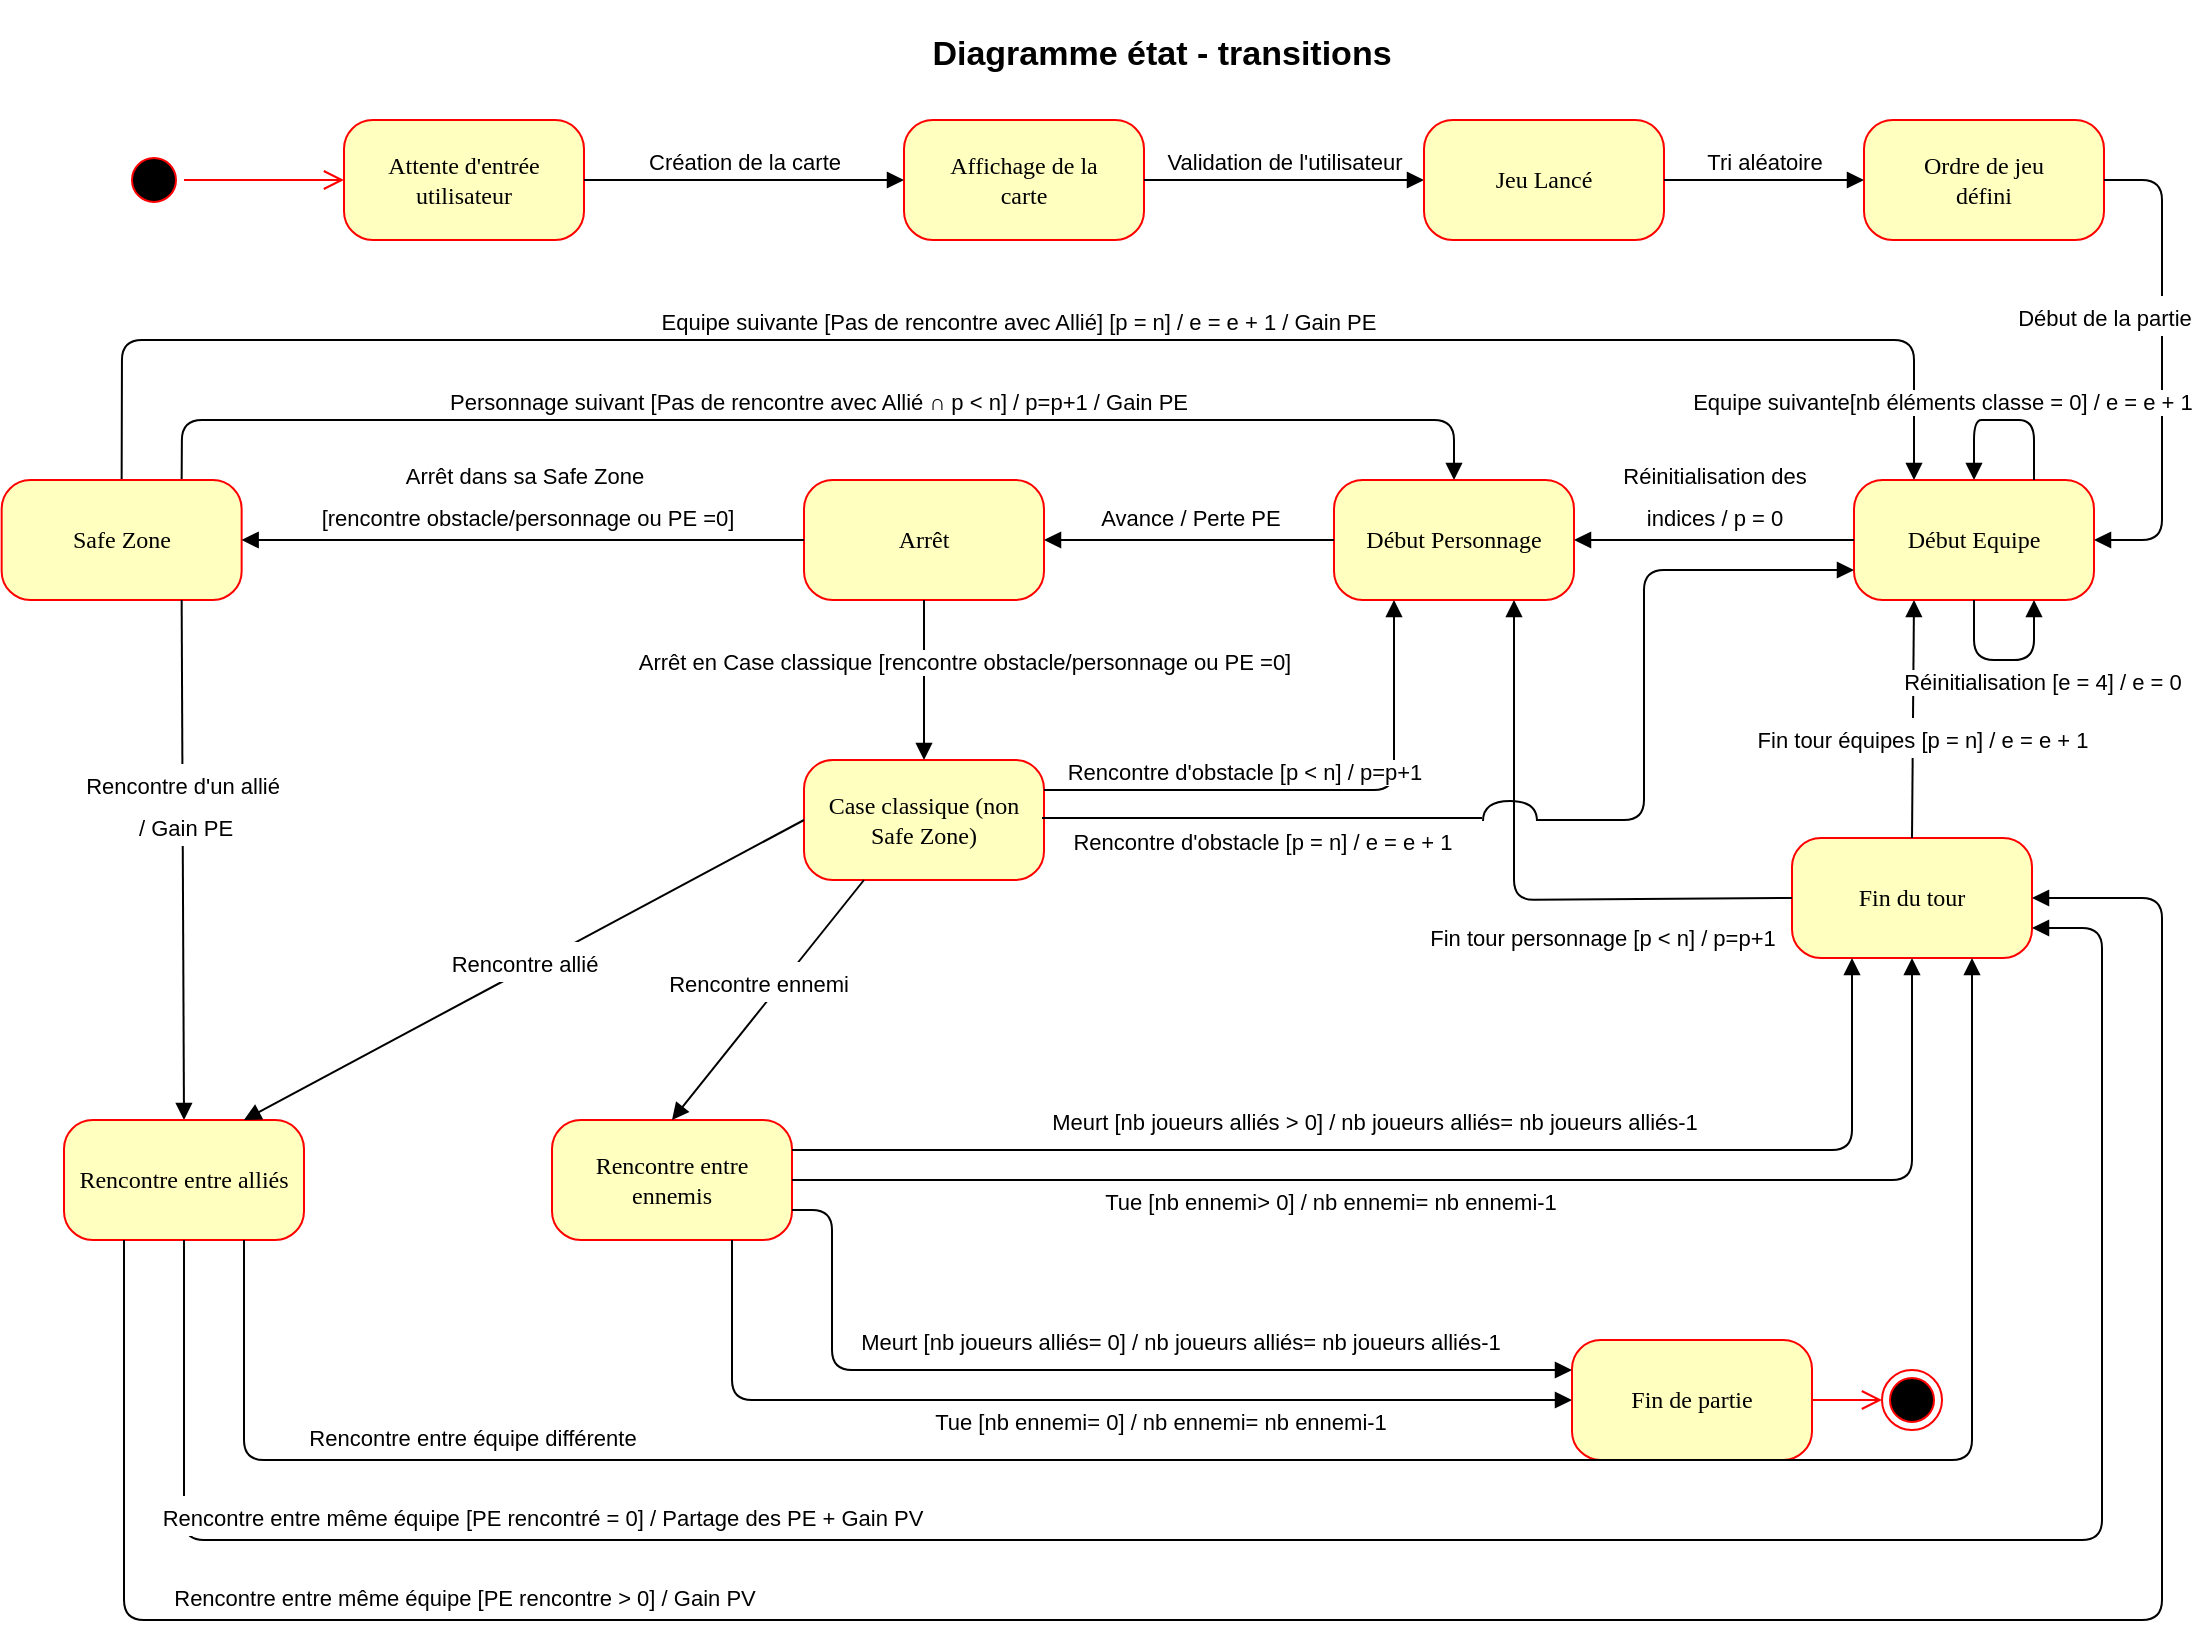 <mxfile version="12.1.0" type="device" pages="1"><diagram name="Page-1" id="58cdce13-f638-feb5-8d6f-7d28b1aa9fa0"><mxGraphModel dx="2048" dy="1078" grid="1" gridSize="10" guides="1" tooltips="1" connect="1" arrows="1" fold="1" page="1" pageScale="1" pageWidth="1100" pageHeight="850" background="#ffffff" math="0" shadow="0"><root><mxCell id="0"/><mxCell id="1" parent="0"/><mxCell id="382b91b5511bd0f7-1" value="" style="ellipse;html=1;shape=startState;fillColor=#000000;strokeColor=#ff0000;rounded=1;shadow=0;comic=0;labelBackgroundColor=none;fontFamily=Verdana;fontSize=12;fontColor=#000000;align=center;direction=south;" parent="1" vertex="1"><mxGeometry x="61" y="95" width="30" height="30" as="geometry"/></mxCell><mxCell id="382b91b5511bd0f7-6" value="Attente d'entrée utilisateur" style="rounded=1;whiteSpace=wrap;html=1;arcSize=24;fillColor=#ffffc0;strokeColor=#ff0000;shadow=0;comic=0;labelBackgroundColor=none;fontFamily=Verdana;fontSize=12;fontColor=#000000;align=center;" parent="1" vertex="1"><mxGeometry x="171" y="80" width="120" height="60" as="geometry"/></mxCell><mxCell id="382b91b5511bd0f7-9" value="&lt;div&gt;Affichage de la&lt;/div&gt;&lt;div&gt;carte&lt;br&gt;&lt;/div&gt;" style="rounded=1;whiteSpace=wrap;html=1;arcSize=24;fillColor=#ffffc0;strokeColor=#ff0000;shadow=0;comic=0;labelBackgroundColor=none;fontFamily=Verdana;fontSize=12;fontColor=#000000;align=center;" parent="1" vertex="1"><mxGeometry x="451" y="80" width="120" height="60" as="geometry"/></mxCell><mxCell id="382b91b5511bd0f7-10" value="Case classique (non Safe Zone)" style="rounded=1;whiteSpace=wrap;html=1;arcSize=24;fillColor=#ffffc0;strokeColor=#ff0000;shadow=0;comic=0;labelBackgroundColor=none;fontFamily=Verdana;fontSize=12;fontColor=#000000;align=center;" parent="1" vertex="1"><mxGeometry x="401" y="400" width="120" height="60" as="geometry"/></mxCell><mxCell id="2a3bc250acf0617d-9" style="edgeStyle=orthogonalEdgeStyle;html=1;labelBackgroundColor=none;endArrow=open;endSize=8;strokeColor=#ff0000;fontFamily=Verdana;fontSize=12;align=left;" parent="1" source="382b91b5511bd0f7-1" target="382b91b5511bd0f7-6" edge="1"><mxGeometry relative="1" as="geometry"/></mxCell><mxCell id="XSdmtjCTGofV4WeXrLUy-1" value="Validation de l'utilisateur" style="html=1;verticalAlign=bottom;endArrow=block;entryX=0;entryY=0.5;entryDx=0;entryDy=0;exitX=1;exitY=0.5;exitDx=0;exitDy=0;" parent="1" source="382b91b5511bd0f7-9" target="XSdmtjCTGofV4WeXrLUy-7" edge="1"><mxGeometry width="80" relative="1" as="geometry"><mxPoint x="871" y="110" as="sourcePoint"/><mxPoint x="951" y="110" as="targetPoint"/></mxGeometry></mxCell><mxCell id="XSdmtjCTGofV4WeXrLUy-3" value="&lt;div&gt;Création de la carte&lt;/div&gt;" style="html=1;verticalAlign=bottom;endArrow=block;entryX=0;entryY=0.5;entryDx=0;entryDy=0;exitX=1;exitY=0.5;exitDx=0;exitDy=0;" parent="1" source="382b91b5511bd0f7-6" target="382b91b5511bd0f7-9" edge="1"><mxGeometry width="80" relative="1" as="geometry"><mxPoint x="586" y="110" as="sourcePoint"/><mxPoint x="696" y="110" as="targetPoint"/></mxGeometry></mxCell><mxCell id="XSdmtjCTGofV4WeXrLUy-5" value="Diagramme état - transitions" style="text;align=center;fontStyle=1;verticalAlign=middle;spacingLeft=3;spacingRight=3;strokeColor=none;rotatable=0;points=[[0,0.5],[1,0.5]];portConstraint=eastwest;fontSize=17;" parent="1" vertex="1"><mxGeometry x="445" y="20" width="270" height="50" as="geometry"/></mxCell><mxCell id="XSdmtjCTGofV4WeXrLUy-7" value="Jeu Lancé" style="rounded=1;whiteSpace=wrap;html=1;arcSize=24;fillColor=#ffffc0;strokeColor=#ff0000;shadow=0;comic=0;labelBackgroundColor=none;fontFamily=Verdana;fontSize=12;fontColor=#000000;align=center;" parent="1" vertex="1"><mxGeometry x="711" y="80" width="120" height="60" as="geometry"/></mxCell><mxCell id="XSdmtjCTGofV4WeXrLUy-9" value="&lt;div&gt;Ordre de jeu &lt;br&gt;&lt;/div&gt;&lt;div&gt;défini&lt;/div&gt;" style="rounded=1;whiteSpace=wrap;html=1;arcSize=24;fillColor=#ffffc0;strokeColor=#ff0000;shadow=0;comic=0;labelBackgroundColor=none;fontFamily=Verdana;fontSize=12;fontColor=#000000;align=center;" parent="1" vertex="1"><mxGeometry x="931" y="80" width="120" height="60" as="geometry"/></mxCell><mxCell id="XSdmtjCTGofV4WeXrLUy-10" value="&lt;div style=&quot;font-size: 11px&quot;&gt;Tri aléatoire&lt;/div&gt;" style="html=1;verticalAlign=bottom;endArrow=block;fontSize=17;entryX=0;entryY=0.5;entryDx=0;entryDy=0;exitX=1;exitY=0.5;exitDx=0;exitDy=0;" parent="1" source="XSdmtjCTGofV4WeXrLUy-7" target="XSdmtjCTGofV4WeXrLUy-9" edge="1"><mxGeometry width="80" relative="1" as="geometry"><mxPoint x="1021" y="180" as="sourcePoint"/><mxPoint x="1101" y="180" as="targetPoint"/></mxGeometry></mxCell><mxCell id="XSdmtjCTGofV4WeXrLUy-11" value="Début Equipe" style="rounded=1;whiteSpace=wrap;html=1;arcSize=24;fillColor=#ffffc0;strokeColor=#ff0000;shadow=0;comic=0;labelBackgroundColor=none;fontFamily=Verdana;fontSize=12;fontColor=#000000;align=center;" parent="1" vertex="1"><mxGeometry x="926" y="260" width="120" height="60" as="geometry"/></mxCell><mxCell id="XSdmtjCTGofV4WeXrLUy-12" value="&lt;font style=&quot;font-size: 11px&quot;&gt;Début de la partie&lt;/font&gt;" style="html=1;verticalAlign=bottom;endArrow=block;fontSize=17;entryX=1;entryY=0.5;entryDx=0;entryDy=0;exitX=1;exitY=0.5;exitDx=0;exitDy=0;" parent="1" source="XSdmtjCTGofV4WeXrLUy-9" target="XSdmtjCTGofV4WeXrLUy-11" edge="1"><mxGeometry x="-0.103" y="-29" width="80" relative="1" as="geometry"><mxPoint x="881" y="290" as="sourcePoint"/><mxPoint x="961" y="290" as="targetPoint"/><Array as="points"><mxPoint x="1080" y="110"/><mxPoint x="1080" y="290"/></Array><mxPoint as="offset"/></mxGeometry></mxCell><mxCell id="XSdmtjCTGofV4WeXrLUy-14" value="&lt;div&gt;Début Personnage&lt;/div&gt;" style="rounded=1;whiteSpace=wrap;html=1;arcSize=24;fillColor=#ffffc0;strokeColor=#ff0000;shadow=0;comic=0;labelBackgroundColor=none;fontFamily=Verdana;fontSize=12;fontColor=#000000;align=center;" parent="1" vertex="1"><mxGeometry x="666" y="260" width="120" height="60" as="geometry"/></mxCell><mxCell id="XSdmtjCTGofV4WeXrLUy-15" value="&lt;font style=&quot;font-size: 11px&quot;&gt;Réinitialisation des &lt;br&gt;indices / p = 0&lt;br&gt;&lt;/font&gt;" style="html=1;verticalAlign=bottom;endArrow=block;fontSize=17;entryX=1;entryY=0.5;entryDx=0;entryDy=0;exitX=0;exitY=0.5;exitDx=0;exitDy=0;" parent="1" source="XSdmtjCTGofV4WeXrLUy-11" target="XSdmtjCTGofV4WeXrLUy-14" edge="1"><mxGeometry width="80" relative="1" as="geometry"><mxPoint x="811" y="350" as="sourcePoint"/><mxPoint x="891" y="350" as="targetPoint"/></mxGeometry></mxCell><mxCell id="XSdmtjCTGofV4WeXrLUy-16" value="Arrêt" style="rounded=1;whiteSpace=wrap;html=1;arcSize=24;fillColor=#ffffc0;strokeColor=#ff0000;shadow=0;comic=0;labelBackgroundColor=none;fontFamily=Verdana;fontSize=12;fontColor=#000000;align=center;" parent="1" vertex="1"><mxGeometry x="401" y="260" width="120" height="60" as="geometry"/></mxCell><mxCell id="XSdmtjCTGofV4WeXrLUy-17" value="&lt;div&gt;&lt;font style=&quot;font-size: 11px&quot;&gt;Avance / Perte PE&lt;br&gt;&lt;/font&gt;&lt;/div&gt;" style="html=1;verticalAlign=bottom;endArrow=block;fontSize=17;entryX=1;entryY=0.5;entryDx=0;entryDy=0;exitX=0;exitY=0.5;exitDx=0;exitDy=0;" parent="1" source="XSdmtjCTGofV4WeXrLUy-14" target="XSdmtjCTGofV4WeXrLUy-16" edge="1"><mxGeometry width="80" relative="1" as="geometry"><mxPoint x="541" y="300" as="sourcePoint"/><mxPoint x="621" y="300" as="targetPoint"/></mxGeometry></mxCell><mxCell id="lgbNnTjMmLjhFjJANMQM-1" value="Equipe suivante [Pas de rencontre avec Allié] &lt;font style=&quot;font-size: 11px&quot;&gt;[p = n] / e = e + 1 / Gain PE&lt;br&gt;&lt;/font&gt;" style="html=1;verticalAlign=bottom;endArrow=block;exitX=0.5;exitY=0;exitDx=0;exitDy=0;entryX=0.25;entryY=0;entryDx=0;entryDy=0;" edge="1" parent="1" source="lgbNnTjMmLjhFjJANMQM-5" target="XSdmtjCTGofV4WeXrLUy-11"><mxGeometry width="80" relative="1" as="geometry"><mxPoint x="431" y="220" as="sourcePoint"/><mxPoint x="606" y="220" as="targetPoint"/><Array as="points"><mxPoint x="60" y="190"/><mxPoint x="956" y="190"/></Array></mxGeometry></mxCell><mxCell id="lgbNnTjMmLjhFjJANMQM-3" value="&lt;div&gt;Personnage suivant [Pas de rencontre avec Allié &lt;span class=&quot;ILfuVd&quot;&gt;&lt;span class=&quot;e24Kjd&quot;&gt;∩ &lt;/span&gt;&lt;/span&gt;&lt;font style=&quot;font-size: 11px&quot;&gt;p &amp;lt; n] / p=p+1 / Gain PE&lt;br&gt;&lt;/font&gt;&lt;/div&gt;" style="html=1;verticalAlign=bottom;endArrow=block;exitX=0.75;exitY=0;exitDx=0;exitDy=0;entryX=0.5;entryY=0;entryDx=0;entryDy=0;" edge="1" parent="1" source="lgbNnTjMmLjhFjJANMQM-5" target="XSdmtjCTGofV4WeXrLUy-14"><mxGeometry width="80" relative="1" as="geometry"><mxPoint x="511" y="130" as="sourcePoint"/><mxPoint x="686" y="130" as="targetPoint"/><Array as="points"><mxPoint x="90" y="230"/><mxPoint x="726" y="230"/></Array></mxGeometry></mxCell><mxCell id="lgbNnTjMmLjhFjJANMQM-4" value="&lt;div&gt;Equipe suivante[nb éléments classe = 0] / e = e + 1&lt;/div&gt;" style="html=1;verticalAlign=bottom;endArrow=block;exitX=0.75;exitY=0;exitDx=0;exitDy=0;entryX=0.5;entryY=0;entryDx=0;entryDy=0;" edge="1" parent="1" source="XSdmtjCTGofV4WeXrLUy-11" target="XSdmtjCTGofV4WeXrLUy-11"><mxGeometry x="0.333" y="-16" width="80" relative="1" as="geometry"><mxPoint x="1001" y="210" as="sourcePoint"/><mxPoint x="1176" y="210" as="targetPoint"/><Array as="points"><mxPoint x="1016" y="230"/><mxPoint x="1001" y="230"/><mxPoint x="986" y="230"/></Array><mxPoint as="offset"/></mxGeometry></mxCell><mxCell id="lgbNnTjMmLjhFjJANMQM-5" value="&lt;div&gt;Safe Zone&lt;/div&gt;" style="rounded=1;whiteSpace=wrap;html=1;arcSize=24;fillColor=#ffffc0;strokeColor=#ff0000;shadow=0;comic=0;labelBackgroundColor=none;fontFamily=Verdana;fontSize=12;fontColor=#000000;align=center;" vertex="1" parent="1"><mxGeometry x="-0.176" y="260" width="120" height="60" as="geometry"/></mxCell><mxCell id="lgbNnTjMmLjhFjJANMQM-7" value="&lt;font style=&quot;font-size: 11px&quot;&gt;Arrêt dans sa Safe Zone&lt;br&gt;&lt;/font&gt;&lt;font style=&quot;font-size: 11px&quot;&gt;&amp;nbsp;[rencontre obstacle/personnage ou PE =0]&lt;/font&gt;" style="html=1;verticalAlign=bottom;endArrow=block;fontSize=17;entryX=1;entryY=0.5;entryDx=0;entryDy=0;exitX=0;exitY=0.5;exitDx=0;exitDy=0;" edge="1" parent="1" source="XSdmtjCTGofV4WeXrLUy-16" target="lgbNnTjMmLjhFjJANMQM-5"><mxGeometry width="80" relative="1" as="geometry"><mxPoint x="676" y="300" as="sourcePoint"/><mxPoint x="501" y="300" as="targetPoint"/></mxGeometry></mxCell><mxCell id="lgbNnTjMmLjhFjJANMQM-8" value="&lt;div style=&quot;font-size: 11px&quot;&gt;Arrêt en Case classique [rencontre obstacle/personnage ou PE =0]&lt;br&gt;&lt;/div&gt;" style="html=1;verticalAlign=bottom;endArrow=block;fontSize=17;entryX=0.5;entryY=0;entryDx=0;entryDy=0;exitX=0.5;exitY=1;exitDx=0;exitDy=0;" edge="1" parent="1" source="XSdmtjCTGofV4WeXrLUy-16" target="382b91b5511bd0f7-10"><mxGeometry y="20" width="80" relative="1" as="geometry"><mxPoint x="676" y="300" as="sourcePoint"/><mxPoint x="501" y="300" as="targetPoint"/><mxPoint as="offset"/></mxGeometry></mxCell><mxCell id="lgbNnTjMmLjhFjJANMQM-11" value="&lt;font style=&quot;font-size: 11px&quot;&gt;Rencontre d'un allié&lt;br&gt;&lt;/font&gt;&lt;font style=&quot;font-size: 11px&quot;&gt;&amp;nbsp;/ Gain PE&lt;br&gt;&lt;/font&gt;" style="html=1;verticalAlign=bottom;endArrow=block;fontSize=17;exitX=0.75;exitY=1;exitDx=0;exitDy=0;entryX=0.5;entryY=0;entryDx=0;entryDy=0;" edge="1" parent="1" source="lgbNnTjMmLjhFjJANMQM-5" target="lgbNnTjMmLjhFjJANMQM-13"><mxGeometry x="-0.04" width="80" relative="1" as="geometry"><mxPoint x="391" y="310" as="sourcePoint"/><mxPoint x="121" y="490" as="targetPoint"/><mxPoint as="offset"/></mxGeometry></mxCell><mxCell id="lgbNnTjMmLjhFjJANMQM-12" value="Rencontre entre ennemis" style="rounded=1;whiteSpace=wrap;html=1;arcSize=24;fillColor=#ffffc0;strokeColor=#ff0000;shadow=0;comic=0;labelBackgroundColor=none;fontFamily=Verdana;fontSize=12;fontColor=#000000;align=center;" vertex="1" parent="1"><mxGeometry x="275" y="580" width="120" height="60" as="geometry"/></mxCell><mxCell id="lgbNnTjMmLjhFjJANMQM-13" value="Rencontre entre alliés" style="rounded=1;whiteSpace=wrap;html=1;arcSize=24;fillColor=#ffffc0;strokeColor=#ff0000;shadow=0;comic=0;labelBackgroundColor=none;fontFamily=Verdana;fontSize=12;fontColor=#000000;align=center;" vertex="1" parent="1"><mxGeometry x="31" y="580" width="120" height="60" as="geometry"/></mxCell><mxCell id="lgbNnTjMmLjhFjJANMQM-19" value="Fin du tour" style="rounded=1;whiteSpace=wrap;html=1;arcSize=24;fillColor=#ffffc0;strokeColor=#ff0000;shadow=0;comic=0;labelBackgroundColor=none;fontFamily=Verdana;fontSize=12;fontColor=#000000;align=center;" vertex="1" parent="1"><mxGeometry x="895" y="439" width="120" height="60" as="geometry"/></mxCell><mxCell id="lgbNnTjMmLjhFjJANMQM-20" value="Fin de partie" style="rounded=1;whiteSpace=wrap;html=1;arcSize=24;fillColor=#ffffc0;strokeColor=#ff0000;shadow=0;comic=0;labelBackgroundColor=none;fontFamily=Verdana;fontSize=12;fontColor=#000000;align=center;" vertex="1" parent="1"><mxGeometry x="785" y="690" width="120" height="60" as="geometry"/></mxCell><mxCell id="lgbNnTjMmLjhFjJANMQM-21" value="&lt;font style=&quot;font-size: 11px&quot;&gt;Rencontre allié&lt;br&gt;&lt;/font&gt;" style="html=1;verticalAlign=bottom;endArrow=block;fontSize=17;entryX=0.75;entryY=0;entryDx=0;entryDy=0;exitX=0;exitY=0.5;exitDx=0;exitDy=0;" edge="1" parent="1" source="382b91b5511bd0f7-10" target="lgbNnTjMmLjhFjJANMQM-13"><mxGeometry x="0.024" y="7" width="80" relative="1" as="geometry"><mxPoint x="161" y="330" as="sourcePoint"/><mxPoint x="381" y="450" as="targetPoint"/><mxPoint as="offset"/></mxGeometry></mxCell><mxCell id="lgbNnTjMmLjhFjJANMQM-22" value="&lt;font style=&quot;font-size: 11px&quot;&gt;Rencontre ennemi&lt;br&gt;&lt;/font&gt;" style="html=1;verticalAlign=bottom;endArrow=block;fontSize=17;entryX=0.5;entryY=0;entryDx=0;entryDy=0;exitX=0.25;exitY=1;exitDx=0;exitDy=0;" edge="1" parent="1" source="382b91b5511bd0f7-10" target="lgbNnTjMmLjhFjJANMQM-12"><mxGeometry x="0.07" y="-2" width="80" relative="1" as="geometry"><mxPoint x="171" y="340" as="sourcePoint"/><mxPoint x="391" y="460" as="targetPoint"/><mxPoint as="offset"/></mxGeometry></mxCell><mxCell id="lgbNnTjMmLjhFjJANMQM-23" value="&lt;font style=&quot;font-size: 11px&quot;&gt;Fin tour personnage [p &amp;lt; n] / p=p+1&lt;br&gt;&lt;/font&gt;" style="html=1;verticalAlign=bottom;endArrow=block;fontSize=17;entryX=0.75;entryY=1;entryDx=0;entryDy=0;exitX=0;exitY=0.5;exitDx=0;exitDy=0;" edge="1" parent="1" source="lgbNnTjMmLjhFjJANMQM-19" target="XSdmtjCTGofV4WeXrLUy-14"><mxGeometry x="-0.344" y="30" width="80" relative="1" as="geometry"><mxPoint x="181" y="350" as="sourcePoint"/><mxPoint x="401" y="470" as="targetPoint"/><Array as="points"><mxPoint x="756" y="470"/></Array><mxPoint as="offset"/></mxGeometry></mxCell><mxCell id="lgbNnTjMmLjhFjJANMQM-24" value="&lt;div&gt;&lt;font style=&quot;font-size: 11px&quot;&gt;Fin tour équipes [p = n] / e = e + 1&lt;/font&gt;&lt;/div&gt;" style="html=1;verticalAlign=bottom;endArrow=block;fontSize=17;entryX=0.25;entryY=1;entryDx=0;entryDy=0;exitX=0.5;exitY=0;exitDx=0;exitDy=0;" edge="1" parent="1" source="lgbNnTjMmLjhFjJANMQM-19" target="XSdmtjCTGofV4WeXrLUy-11"><mxGeometry x="-0.353" y="-5" width="80" relative="1" as="geometry"><mxPoint x="191" y="360" as="sourcePoint"/><mxPoint x="411" y="480" as="targetPoint"/><mxPoint as="offset"/></mxGeometry></mxCell><mxCell id="lgbNnTjMmLjhFjJANMQM-26" value="&lt;div style=&quot;font-size: 11px&quot;&gt;Meurt [nb joueurs alliés &amp;gt; 0] / nb joueurs alliés= nb joueurs alliés-1&lt;/div&gt;" style="html=1;verticalAlign=bottom;endArrow=block;fontSize=17;entryX=0.25;entryY=1;entryDx=0;entryDy=0;exitX=1;exitY=0.25;exitDx=0;exitDy=0;" edge="1" parent="1" source="lgbNnTjMmLjhFjJANMQM-12" target="lgbNnTjMmLjhFjJANMQM-19"><mxGeometry x="-0.07" y="5" width="80" relative="1" as="geometry"><mxPoint x="861" y="600" as="sourcePoint"/><mxPoint x="431" y="500" as="targetPoint"/><Array as="points"><mxPoint x="925" y="595"/></Array><mxPoint as="offset"/></mxGeometry></mxCell><mxCell id="lgbNnTjMmLjhFjJANMQM-28" value="&lt;div&gt;&lt;font style=&quot;font-size: 11px&quot;&gt;Rencontre entre même équipe [PE rencontré = 0] / Partage des PE + Gain PV&lt;br&gt;&lt;/font&gt;&lt;/div&gt;" style="html=1;verticalAlign=bottom;endArrow=block;fontSize=17;exitX=0.5;exitY=1;exitDx=0;exitDy=0;entryX=1;entryY=0.75;entryDx=0;entryDy=0;" edge="1" parent="1" source="lgbNnTjMmLjhFjJANMQM-13" target="lgbNnTjMmLjhFjJANMQM-19"><mxGeometry x="-0.545" width="80" relative="1" as="geometry"><mxPoint x="231" y="400" as="sourcePoint"/><mxPoint x="1261" y="440" as="targetPoint"/><Array as="points"><mxPoint x="91" y="790"/><mxPoint x="1050" y="790"/><mxPoint x="1050" y="484"/></Array><mxPoint x="-1" as="offset"/></mxGeometry></mxCell><mxCell id="lgbNnTjMmLjhFjJANMQM-32" value="&lt;div style=&quot;font-size: 11px&quot;&gt;Tue [nb ennemi&amp;gt; 0] / nb ennemi= nb ennemi-1&lt;/div&gt;" style="html=1;verticalAlign=bottom;endArrow=block;fontSize=17;exitX=1;exitY=0.5;exitDx=0;exitDy=0;entryX=0.5;entryY=1;entryDx=0;entryDy=0;" edge="1" parent="1" source="lgbNnTjMmLjhFjJANMQM-12" target="lgbNnTjMmLjhFjJANMQM-19"><mxGeometry x="-0.2" y="-20" width="80" relative="1" as="geometry"><mxPoint x="271" y="440" as="sourcePoint"/><mxPoint x="861" y="600" as="targetPoint"/><Array as="points"><mxPoint x="955" y="610"/></Array><mxPoint as="offset"/></mxGeometry></mxCell><mxCell id="lgbNnTjMmLjhFjJANMQM-33" value="&lt;div style=&quot;font-size: 11px&quot;&gt;Tue [nb ennemi= 0] / nb ennemi= nb ennemi-1&lt;/div&gt;" style="html=1;verticalAlign=bottom;endArrow=block;fontSize=17;entryX=0;entryY=0.5;entryDx=0;entryDy=0;exitX=0.75;exitY=1;exitDx=0;exitDy=0;" edge="1" parent="1" source="lgbNnTjMmLjhFjJANMQM-12" target="lgbNnTjMmLjhFjJANMQM-20"><mxGeometry x="0.174" y="-20" width="80" relative="1" as="geometry"><mxPoint x="65" y="460" as="sourcePoint"/><mxPoint x="285" y="580" as="targetPoint"/><Array as="points"><mxPoint x="365" y="720"/></Array><mxPoint as="offset"/></mxGeometry></mxCell><mxCell id="lgbNnTjMmLjhFjJANMQM-36" value="&lt;div style=&quot;font-size: 11px&quot;&gt;Meurt [nb joueurs alliés= 0] / nb joueurs alliés= nb joueurs alliés-1&lt;/div&gt;" style="html=1;verticalAlign=bottom;endArrow=block;fontSize=17;entryX=0;entryY=0.25;entryDx=0;entryDy=0;exitX=1;exitY=0.75;exitDx=0;exitDy=0;" edge="1" parent="1" source="lgbNnTjMmLjhFjJANMQM-12" target="lgbNnTjMmLjhFjJANMQM-20"><mxGeometry x="0.165" y="5" width="80" relative="1" as="geometry"><mxPoint x="405" y="605" as="sourcePoint"/><mxPoint x="625" y="530" as="targetPoint"/><Array as="points"><mxPoint x="415" y="625"/><mxPoint x="415" y="705"/></Array><mxPoint as="offset"/></mxGeometry></mxCell><mxCell id="lgbNnTjMmLjhFjJANMQM-39" value="" style="ellipse;html=1;shape=endState;fillColor=#000000;strokeColor=#ff0000;" vertex="1" parent="1"><mxGeometry x="940" y="705" width="30" height="30" as="geometry"/></mxCell><mxCell id="lgbNnTjMmLjhFjJANMQM-42" value="" style="edgeStyle=orthogonalEdgeStyle;html=1;verticalAlign=bottom;endArrow=open;endSize=8;strokeColor=#ff0000;entryX=0;entryY=0.5;entryDx=0;entryDy=0;exitX=1;exitY=0.5;exitDx=0;exitDy=0;" edge="1" source="lgbNnTjMmLjhFjJANMQM-20" parent="1" target="lgbNnTjMmLjhFjJANMQM-39"><mxGeometry relative="1" as="geometry"><mxPoint x="905" y="610" as="targetPoint"/></mxGeometry></mxCell><mxCell id="lgbNnTjMmLjhFjJANMQM-46" value="&lt;div style=&quot;font-size: 11px&quot;&gt;&lt;font style=&quot;font-size: 11px&quot;&gt;Réinitialisation [e = 4] / e = 0&lt;/font&gt;&lt;/div&gt;" style="html=1;verticalAlign=bottom;endArrow=block;fontSize=17;entryX=0.75;entryY=1;entryDx=0;entryDy=0;exitX=0.5;exitY=1;exitDx=0;exitDy=0;" edge="1" parent="1" source="XSdmtjCTGofV4WeXrLUy-11" target="XSdmtjCTGofV4WeXrLUy-11"><mxGeometry x="0.333" y="-20" width="80" relative="1" as="geometry"><mxPoint x="1016" y="360" as="sourcePoint"/><mxPoint x="1056" y="300" as="targetPoint"/><Array as="points"><mxPoint x="986" y="350"/><mxPoint x="1016" y="350"/></Array><mxPoint x="-16" y="20" as="offset"/></mxGeometry></mxCell><mxCell id="lgbNnTjMmLjhFjJANMQM-50" value="&lt;div&gt;Rencontre d'obstacle &lt;font style=&quot;font-size: 11px&quot;&gt;[p &amp;lt; n] / p=p+1&lt;/font&gt;&lt;/div&gt;" style="html=1;verticalAlign=bottom;endArrow=block;exitX=1;exitY=0.25;exitDx=0;exitDy=0;entryX=0.25;entryY=1;entryDx=0;entryDy=0;" edge="1" parent="1" source="382b91b5511bd0f7-10" target="XSdmtjCTGofV4WeXrLUy-14"><mxGeometry x="-0.259" width="80" relative="1" as="geometry"><mxPoint x="491" y="400" as="sourcePoint"/><mxPoint x="896" y="400" as="targetPoint"/><Array as="points"><mxPoint x="601" y="415"/><mxPoint x="696" y="415"/></Array><mxPoint as="offset"/></mxGeometry></mxCell><mxCell id="lgbNnTjMmLjhFjJANMQM-51" value="Rencontre d'obstacle &lt;font style=&quot;font-size: 11px&quot;&gt;[p = n] / e = e + 1&lt;/font&gt;" style="html=1;verticalAlign=bottom;endArrow=block;entryX=0;entryY=0.75;entryDx=0;entryDy=0;" edge="1" parent="1" target="XSdmtjCTGofV4WeXrLUy-11"><mxGeometry x="-0.62" y="192" width="80" relative="1" as="geometry"><mxPoint x="767" y="430" as="sourcePoint"/><mxPoint x="966" y="270" as="targetPoint"/><Array as="points"><mxPoint x="821" y="430"/><mxPoint x="821" y="305"/></Array><mxPoint x="1" y="20" as="offset"/></mxGeometry></mxCell><mxCell id="lgbNnTjMmLjhFjJANMQM-53" value="&lt;font style=&quot;font-size: 11px&quot;&gt;Rencontre entre équipe différente&lt;br&gt;&lt;/font&gt;" style="html=1;verticalAlign=bottom;endArrow=block;fontSize=17;exitX=0.75;exitY=1;exitDx=0;exitDy=0;entryX=0.75;entryY=1;entryDx=0;entryDy=0;" edge="1" parent="1" source="lgbNnTjMmLjhFjJANMQM-13" target="lgbNnTjMmLjhFjJANMQM-19"><mxGeometry x="-0.634" width="80" relative="1" as="geometry"><mxPoint x="361" y="665.0" as="sourcePoint"/><mxPoint x="1221" y="400" as="targetPoint"/><Array as="points"><mxPoint x="121" y="750"/><mxPoint x="985" y="750"/></Array><mxPoint as="offset"/></mxGeometry></mxCell><mxCell id="lgbNnTjMmLjhFjJANMQM-57" value="&lt;font style=&quot;font-size: 11px&quot;&gt;Rencontre entre même équipe [PE rencontre &amp;gt; 0] / Gain PV&lt;br&gt;&lt;/font&gt;" style="html=1;verticalAlign=bottom;endArrow=block;fontSize=17;exitX=0.25;exitY=1;exitDx=0;exitDy=0;entryX=1;entryY=0.5;entryDx=0;entryDy=0;" edge="1" parent="1" source="lgbNnTjMmLjhFjJANMQM-13" target="lgbNnTjMmLjhFjJANMQM-19"><mxGeometry x="-0.561" width="80" relative="1" as="geometry"><mxPoint x="361" y="670.0" as="sourcePoint"/><mxPoint x="1281" y="420" as="targetPoint"/><Array as="points"><mxPoint x="61" y="830"/><mxPoint x="1080" y="830"/><mxPoint x="1080" y="469"/></Array><mxPoint x="1" as="offset"/></mxGeometry></mxCell><mxCell id="lgbNnTjMmLjhFjJANMQM-64" value="" style="shape=requiredInterface;html=1;verticalLabelPosition=bottom;rotation=-90;" vertex="1" parent="1"><mxGeometry x="749" y="412" width="10" height="27" as="geometry"/></mxCell><mxCell id="lgbNnTjMmLjhFjJANMQM-66" value="" style="line;strokeWidth=1;fillColor=none;align=left;verticalAlign=middle;spacingTop=-1;spacingLeft=3;spacingRight=3;rotatable=0;labelPosition=right;points=[];portConstraint=eastwest;" vertex="1" parent="1"><mxGeometry x="520" y="425" width="220" height="8" as="geometry"/></mxCell></root></mxGraphModel></diagram></mxfile>